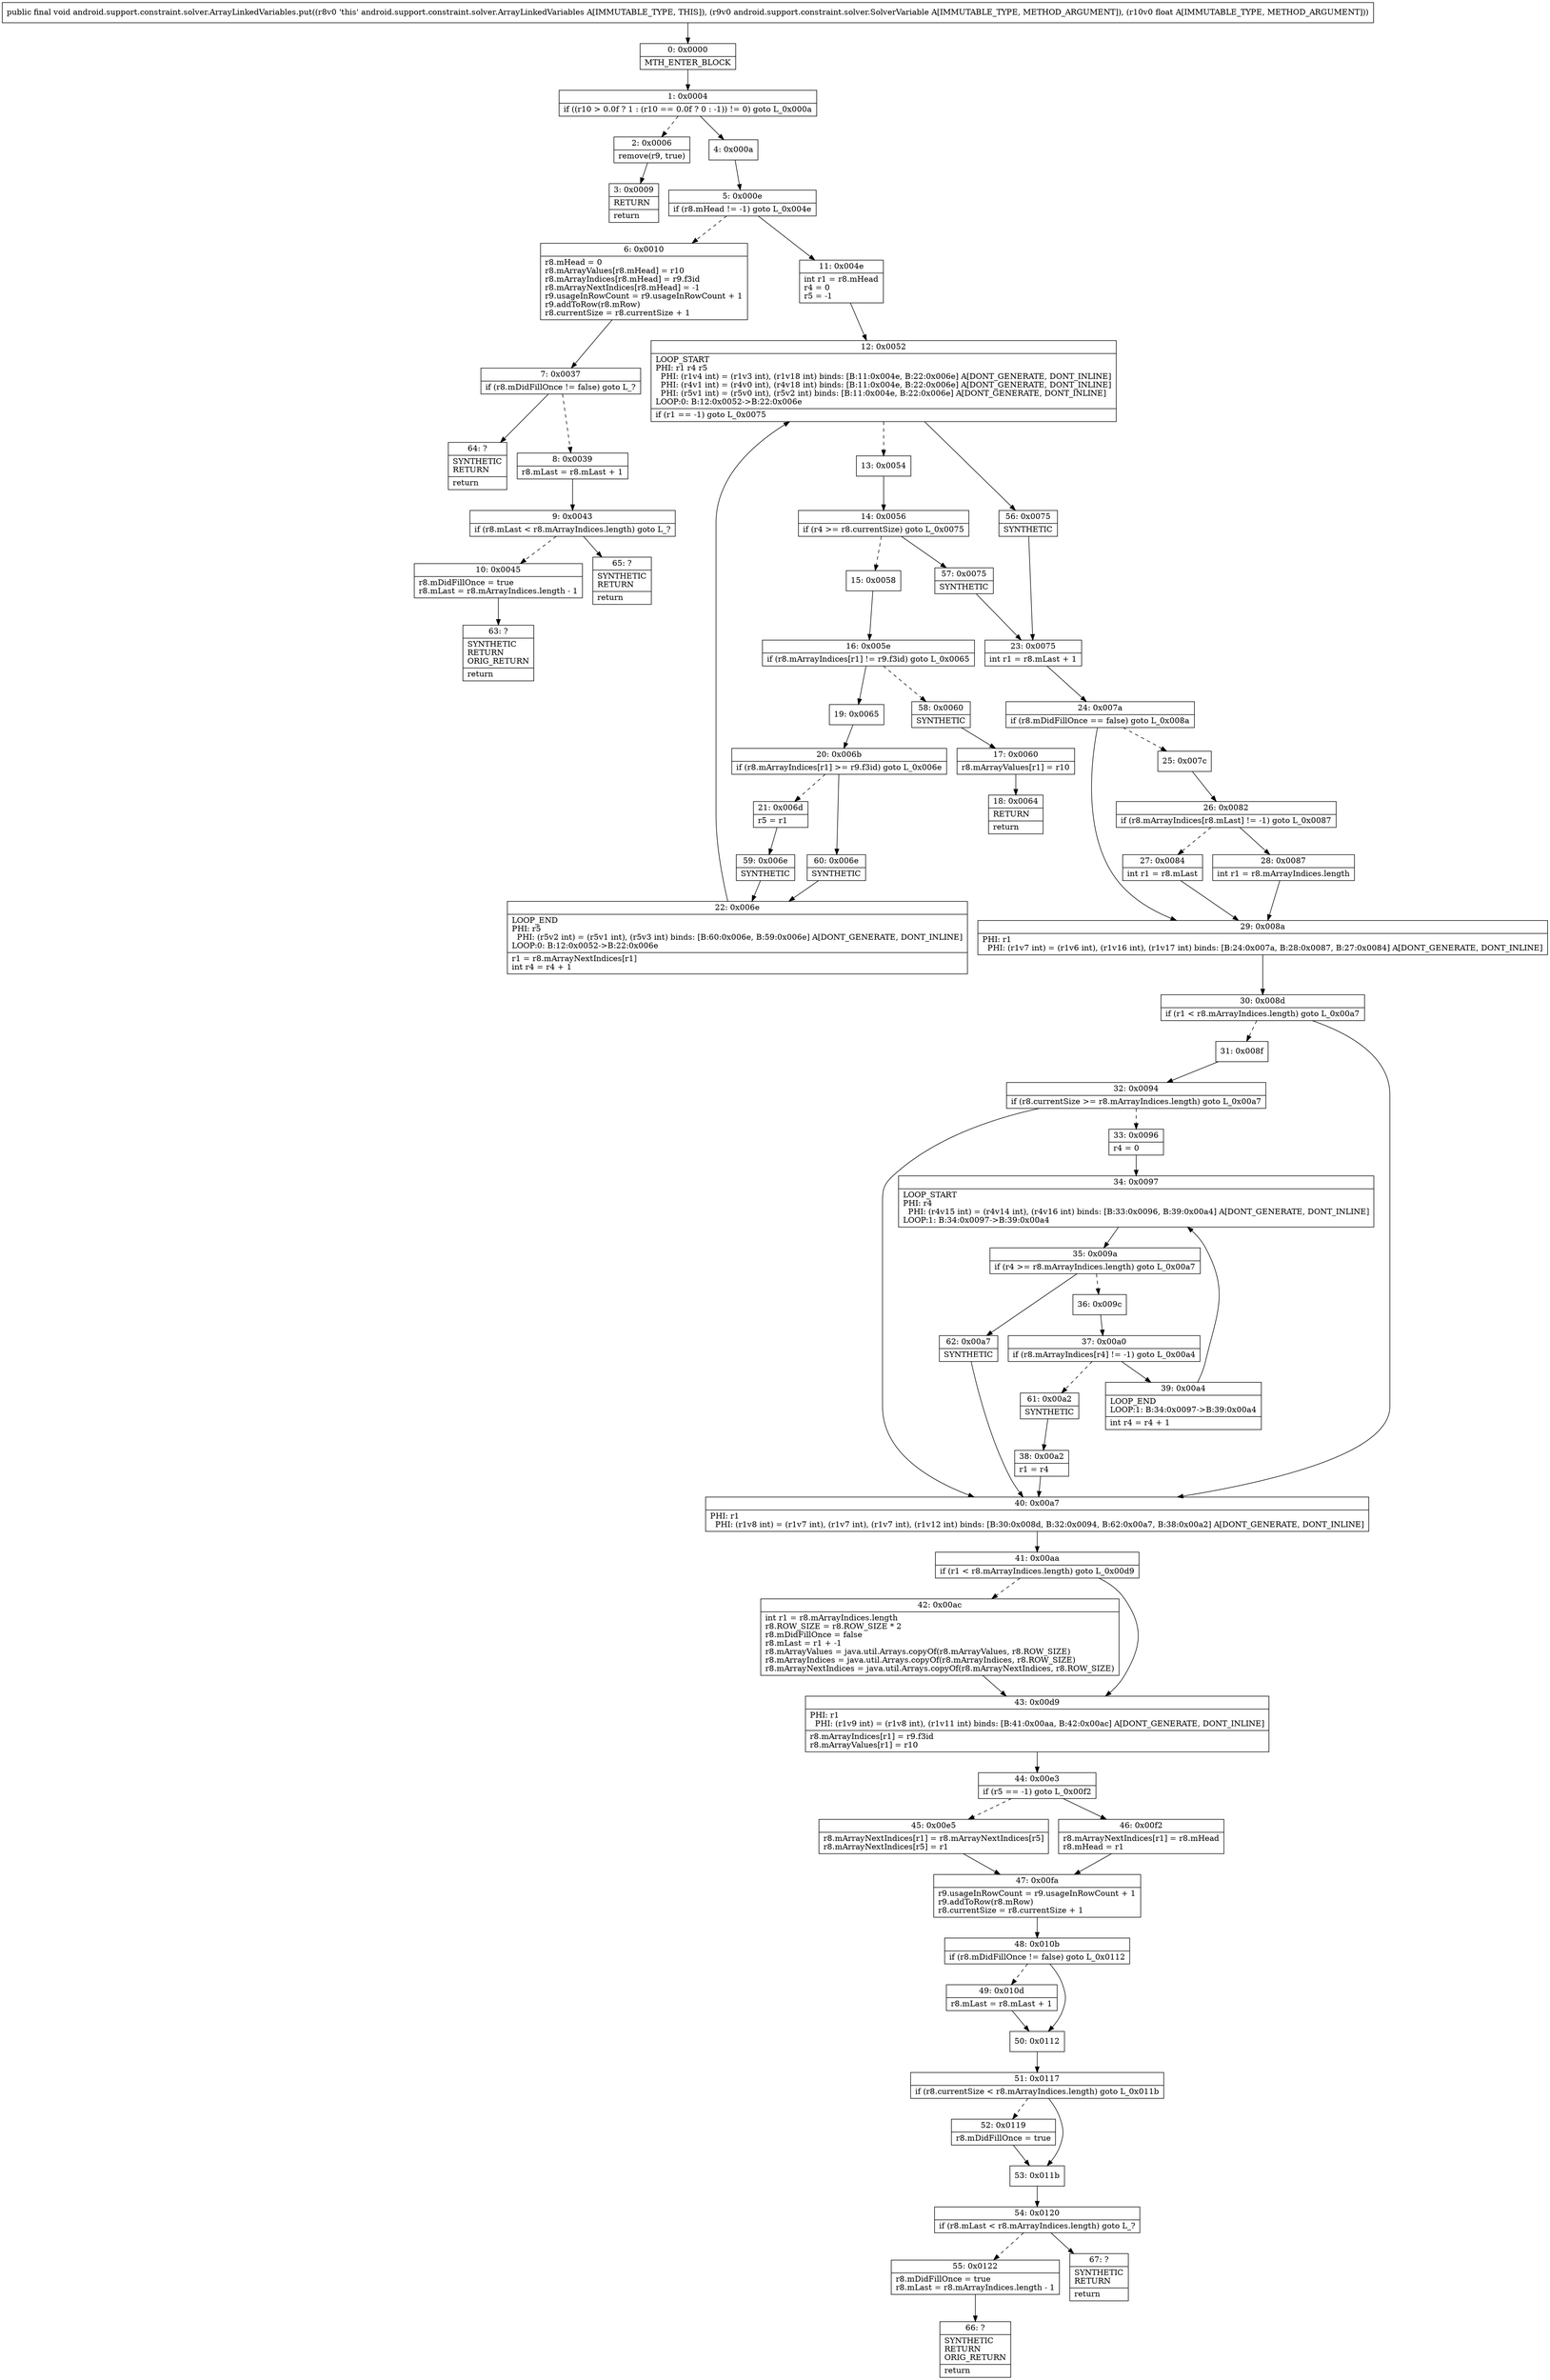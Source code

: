 digraph "CFG forandroid.support.constraint.solver.ArrayLinkedVariables.put(Landroid\/support\/constraint\/solver\/SolverVariable;F)V" {
Node_0 [shape=record,label="{0\:\ 0x0000|MTH_ENTER_BLOCK\l}"];
Node_1 [shape=record,label="{1\:\ 0x0004|if ((r10 \> 0.0f ? 1 : (r10 == 0.0f ? 0 : \-1)) != 0) goto L_0x000a\l}"];
Node_2 [shape=record,label="{2\:\ 0x0006|remove(r9, true)\l}"];
Node_3 [shape=record,label="{3\:\ 0x0009|RETURN\l|return\l}"];
Node_4 [shape=record,label="{4\:\ 0x000a}"];
Node_5 [shape=record,label="{5\:\ 0x000e|if (r8.mHead != \-1) goto L_0x004e\l}"];
Node_6 [shape=record,label="{6\:\ 0x0010|r8.mHead = 0\lr8.mArrayValues[r8.mHead] = r10\lr8.mArrayIndices[r8.mHead] = r9.f3id\lr8.mArrayNextIndices[r8.mHead] = \-1\lr9.usageInRowCount = r9.usageInRowCount + 1\lr9.addToRow(r8.mRow)\lr8.currentSize = r8.currentSize + 1\l}"];
Node_7 [shape=record,label="{7\:\ 0x0037|if (r8.mDidFillOnce != false) goto L_?\l}"];
Node_8 [shape=record,label="{8\:\ 0x0039|r8.mLast = r8.mLast + 1\l}"];
Node_9 [shape=record,label="{9\:\ 0x0043|if (r8.mLast \< r8.mArrayIndices.length) goto L_?\l}"];
Node_10 [shape=record,label="{10\:\ 0x0045|r8.mDidFillOnce = true\lr8.mLast = r8.mArrayIndices.length \- 1\l}"];
Node_11 [shape=record,label="{11\:\ 0x004e|int r1 = r8.mHead\lr4 = 0\lr5 = \-1\l}"];
Node_12 [shape=record,label="{12\:\ 0x0052|LOOP_START\lPHI: r1 r4 r5 \l  PHI: (r1v4 int) = (r1v3 int), (r1v18 int) binds: [B:11:0x004e, B:22:0x006e] A[DONT_GENERATE, DONT_INLINE]\l  PHI: (r4v1 int) = (r4v0 int), (r4v18 int) binds: [B:11:0x004e, B:22:0x006e] A[DONT_GENERATE, DONT_INLINE]\l  PHI: (r5v1 int) = (r5v0 int), (r5v2 int) binds: [B:11:0x004e, B:22:0x006e] A[DONT_GENERATE, DONT_INLINE]\lLOOP:0: B:12:0x0052\-\>B:22:0x006e\l|if (r1 == \-1) goto L_0x0075\l}"];
Node_13 [shape=record,label="{13\:\ 0x0054}"];
Node_14 [shape=record,label="{14\:\ 0x0056|if (r4 \>= r8.currentSize) goto L_0x0075\l}"];
Node_15 [shape=record,label="{15\:\ 0x0058}"];
Node_16 [shape=record,label="{16\:\ 0x005e|if (r8.mArrayIndices[r1] != r9.f3id) goto L_0x0065\l}"];
Node_17 [shape=record,label="{17\:\ 0x0060|r8.mArrayValues[r1] = r10\l}"];
Node_18 [shape=record,label="{18\:\ 0x0064|RETURN\l|return\l}"];
Node_19 [shape=record,label="{19\:\ 0x0065}"];
Node_20 [shape=record,label="{20\:\ 0x006b|if (r8.mArrayIndices[r1] \>= r9.f3id) goto L_0x006e\l}"];
Node_21 [shape=record,label="{21\:\ 0x006d|r5 = r1\l}"];
Node_22 [shape=record,label="{22\:\ 0x006e|LOOP_END\lPHI: r5 \l  PHI: (r5v2 int) = (r5v1 int), (r5v3 int) binds: [B:60:0x006e, B:59:0x006e] A[DONT_GENERATE, DONT_INLINE]\lLOOP:0: B:12:0x0052\-\>B:22:0x006e\l|r1 = r8.mArrayNextIndices[r1]\lint r4 = r4 + 1\l}"];
Node_23 [shape=record,label="{23\:\ 0x0075|int r1 = r8.mLast + 1\l}"];
Node_24 [shape=record,label="{24\:\ 0x007a|if (r8.mDidFillOnce == false) goto L_0x008a\l}"];
Node_25 [shape=record,label="{25\:\ 0x007c}"];
Node_26 [shape=record,label="{26\:\ 0x0082|if (r8.mArrayIndices[r8.mLast] != \-1) goto L_0x0087\l}"];
Node_27 [shape=record,label="{27\:\ 0x0084|int r1 = r8.mLast\l}"];
Node_28 [shape=record,label="{28\:\ 0x0087|int r1 = r8.mArrayIndices.length\l}"];
Node_29 [shape=record,label="{29\:\ 0x008a|PHI: r1 \l  PHI: (r1v7 int) = (r1v6 int), (r1v16 int), (r1v17 int) binds: [B:24:0x007a, B:28:0x0087, B:27:0x0084] A[DONT_GENERATE, DONT_INLINE]\l}"];
Node_30 [shape=record,label="{30\:\ 0x008d|if (r1 \< r8.mArrayIndices.length) goto L_0x00a7\l}"];
Node_31 [shape=record,label="{31\:\ 0x008f}"];
Node_32 [shape=record,label="{32\:\ 0x0094|if (r8.currentSize \>= r8.mArrayIndices.length) goto L_0x00a7\l}"];
Node_33 [shape=record,label="{33\:\ 0x0096|r4 = 0\l}"];
Node_34 [shape=record,label="{34\:\ 0x0097|LOOP_START\lPHI: r4 \l  PHI: (r4v15 int) = (r4v14 int), (r4v16 int) binds: [B:33:0x0096, B:39:0x00a4] A[DONT_GENERATE, DONT_INLINE]\lLOOP:1: B:34:0x0097\-\>B:39:0x00a4\l}"];
Node_35 [shape=record,label="{35\:\ 0x009a|if (r4 \>= r8.mArrayIndices.length) goto L_0x00a7\l}"];
Node_36 [shape=record,label="{36\:\ 0x009c}"];
Node_37 [shape=record,label="{37\:\ 0x00a0|if (r8.mArrayIndices[r4] != \-1) goto L_0x00a4\l}"];
Node_38 [shape=record,label="{38\:\ 0x00a2|r1 = r4\l}"];
Node_39 [shape=record,label="{39\:\ 0x00a4|LOOP_END\lLOOP:1: B:34:0x0097\-\>B:39:0x00a4\l|int r4 = r4 + 1\l}"];
Node_40 [shape=record,label="{40\:\ 0x00a7|PHI: r1 \l  PHI: (r1v8 int) = (r1v7 int), (r1v7 int), (r1v7 int), (r1v12 int) binds: [B:30:0x008d, B:32:0x0094, B:62:0x00a7, B:38:0x00a2] A[DONT_GENERATE, DONT_INLINE]\l}"];
Node_41 [shape=record,label="{41\:\ 0x00aa|if (r1 \< r8.mArrayIndices.length) goto L_0x00d9\l}"];
Node_42 [shape=record,label="{42\:\ 0x00ac|int r1 = r8.mArrayIndices.length\lr8.ROW_SIZE = r8.ROW_SIZE * 2\lr8.mDidFillOnce = false\lr8.mLast = r1 + \-1\lr8.mArrayValues = java.util.Arrays.copyOf(r8.mArrayValues, r8.ROW_SIZE)\lr8.mArrayIndices = java.util.Arrays.copyOf(r8.mArrayIndices, r8.ROW_SIZE)\lr8.mArrayNextIndices = java.util.Arrays.copyOf(r8.mArrayNextIndices, r8.ROW_SIZE)\l}"];
Node_43 [shape=record,label="{43\:\ 0x00d9|PHI: r1 \l  PHI: (r1v9 int) = (r1v8 int), (r1v11 int) binds: [B:41:0x00aa, B:42:0x00ac] A[DONT_GENERATE, DONT_INLINE]\l|r8.mArrayIndices[r1] = r9.f3id\lr8.mArrayValues[r1] = r10\l}"];
Node_44 [shape=record,label="{44\:\ 0x00e3|if (r5 == \-1) goto L_0x00f2\l}"];
Node_45 [shape=record,label="{45\:\ 0x00e5|r8.mArrayNextIndices[r1] = r8.mArrayNextIndices[r5]\lr8.mArrayNextIndices[r5] = r1\l}"];
Node_46 [shape=record,label="{46\:\ 0x00f2|r8.mArrayNextIndices[r1] = r8.mHead\lr8.mHead = r1\l}"];
Node_47 [shape=record,label="{47\:\ 0x00fa|r9.usageInRowCount = r9.usageInRowCount + 1\lr9.addToRow(r8.mRow)\lr8.currentSize = r8.currentSize + 1\l}"];
Node_48 [shape=record,label="{48\:\ 0x010b|if (r8.mDidFillOnce != false) goto L_0x0112\l}"];
Node_49 [shape=record,label="{49\:\ 0x010d|r8.mLast = r8.mLast + 1\l}"];
Node_50 [shape=record,label="{50\:\ 0x0112}"];
Node_51 [shape=record,label="{51\:\ 0x0117|if (r8.currentSize \< r8.mArrayIndices.length) goto L_0x011b\l}"];
Node_52 [shape=record,label="{52\:\ 0x0119|r8.mDidFillOnce = true\l}"];
Node_53 [shape=record,label="{53\:\ 0x011b}"];
Node_54 [shape=record,label="{54\:\ 0x0120|if (r8.mLast \< r8.mArrayIndices.length) goto L_?\l}"];
Node_55 [shape=record,label="{55\:\ 0x0122|r8.mDidFillOnce = true\lr8.mLast = r8.mArrayIndices.length \- 1\l}"];
Node_56 [shape=record,label="{56\:\ 0x0075|SYNTHETIC\l}"];
Node_57 [shape=record,label="{57\:\ 0x0075|SYNTHETIC\l}"];
Node_58 [shape=record,label="{58\:\ 0x0060|SYNTHETIC\l}"];
Node_59 [shape=record,label="{59\:\ 0x006e|SYNTHETIC\l}"];
Node_60 [shape=record,label="{60\:\ 0x006e|SYNTHETIC\l}"];
Node_61 [shape=record,label="{61\:\ 0x00a2|SYNTHETIC\l}"];
Node_62 [shape=record,label="{62\:\ 0x00a7|SYNTHETIC\l}"];
Node_63 [shape=record,label="{63\:\ ?|SYNTHETIC\lRETURN\lORIG_RETURN\l|return\l}"];
Node_64 [shape=record,label="{64\:\ ?|SYNTHETIC\lRETURN\l|return\l}"];
Node_65 [shape=record,label="{65\:\ ?|SYNTHETIC\lRETURN\l|return\l}"];
Node_66 [shape=record,label="{66\:\ ?|SYNTHETIC\lRETURN\lORIG_RETURN\l|return\l}"];
Node_67 [shape=record,label="{67\:\ ?|SYNTHETIC\lRETURN\l|return\l}"];
MethodNode[shape=record,label="{public final void android.support.constraint.solver.ArrayLinkedVariables.put((r8v0 'this' android.support.constraint.solver.ArrayLinkedVariables A[IMMUTABLE_TYPE, THIS]), (r9v0 android.support.constraint.solver.SolverVariable A[IMMUTABLE_TYPE, METHOD_ARGUMENT]), (r10v0 float A[IMMUTABLE_TYPE, METHOD_ARGUMENT])) }"];
MethodNode -> Node_0;
Node_0 -> Node_1;
Node_1 -> Node_2[style=dashed];
Node_1 -> Node_4;
Node_2 -> Node_3;
Node_4 -> Node_5;
Node_5 -> Node_6[style=dashed];
Node_5 -> Node_11;
Node_6 -> Node_7;
Node_7 -> Node_8[style=dashed];
Node_7 -> Node_64;
Node_8 -> Node_9;
Node_9 -> Node_10[style=dashed];
Node_9 -> Node_65;
Node_10 -> Node_63;
Node_11 -> Node_12;
Node_12 -> Node_13[style=dashed];
Node_12 -> Node_56;
Node_13 -> Node_14;
Node_14 -> Node_15[style=dashed];
Node_14 -> Node_57;
Node_15 -> Node_16;
Node_16 -> Node_19;
Node_16 -> Node_58[style=dashed];
Node_17 -> Node_18;
Node_19 -> Node_20;
Node_20 -> Node_21[style=dashed];
Node_20 -> Node_60;
Node_21 -> Node_59;
Node_22 -> Node_12;
Node_23 -> Node_24;
Node_24 -> Node_25[style=dashed];
Node_24 -> Node_29;
Node_25 -> Node_26;
Node_26 -> Node_27[style=dashed];
Node_26 -> Node_28;
Node_27 -> Node_29;
Node_28 -> Node_29;
Node_29 -> Node_30;
Node_30 -> Node_31[style=dashed];
Node_30 -> Node_40;
Node_31 -> Node_32;
Node_32 -> Node_33[style=dashed];
Node_32 -> Node_40;
Node_33 -> Node_34;
Node_34 -> Node_35;
Node_35 -> Node_36[style=dashed];
Node_35 -> Node_62;
Node_36 -> Node_37;
Node_37 -> Node_39;
Node_37 -> Node_61[style=dashed];
Node_38 -> Node_40;
Node_39 -> Node_34;
Node_40 -> Node_41;
Node_41 -> Node_42[style=dashed];
Node_41 -> Node_43;
Node_42 -> Node_43;
Node_43 -> Node_44;
Node_44 -> Node_45[style=dashed];
Node_44 -> Node_46;
Node_45 -> Node_47;
Node_46 -> Node_47;
Node_47 -> Node_48;
Node_48 -> Node_49[style=dashed];
Node_48 -> Node_50;
Node_49 -> Node_50;
Node_50 -> Node_51;
Node_51 -> Node_52[style=dashed];
Node_51 -> Node_53;
Node_52 -> Node_53;
Node_53 -> Node_54;
Node_54 -> Node_55[style=dashed];
Node_54 -> Node_67;
Node_55 -> Node_66;
Node_56 -> Node_23;
Node_57 -> Node_23;
Node_58 -> Node_17;
Node_59 -> Node_22;
Node_60 -> Node_22;
Node_61 -> Node_38;
Node_62 -> Node_40;
}


